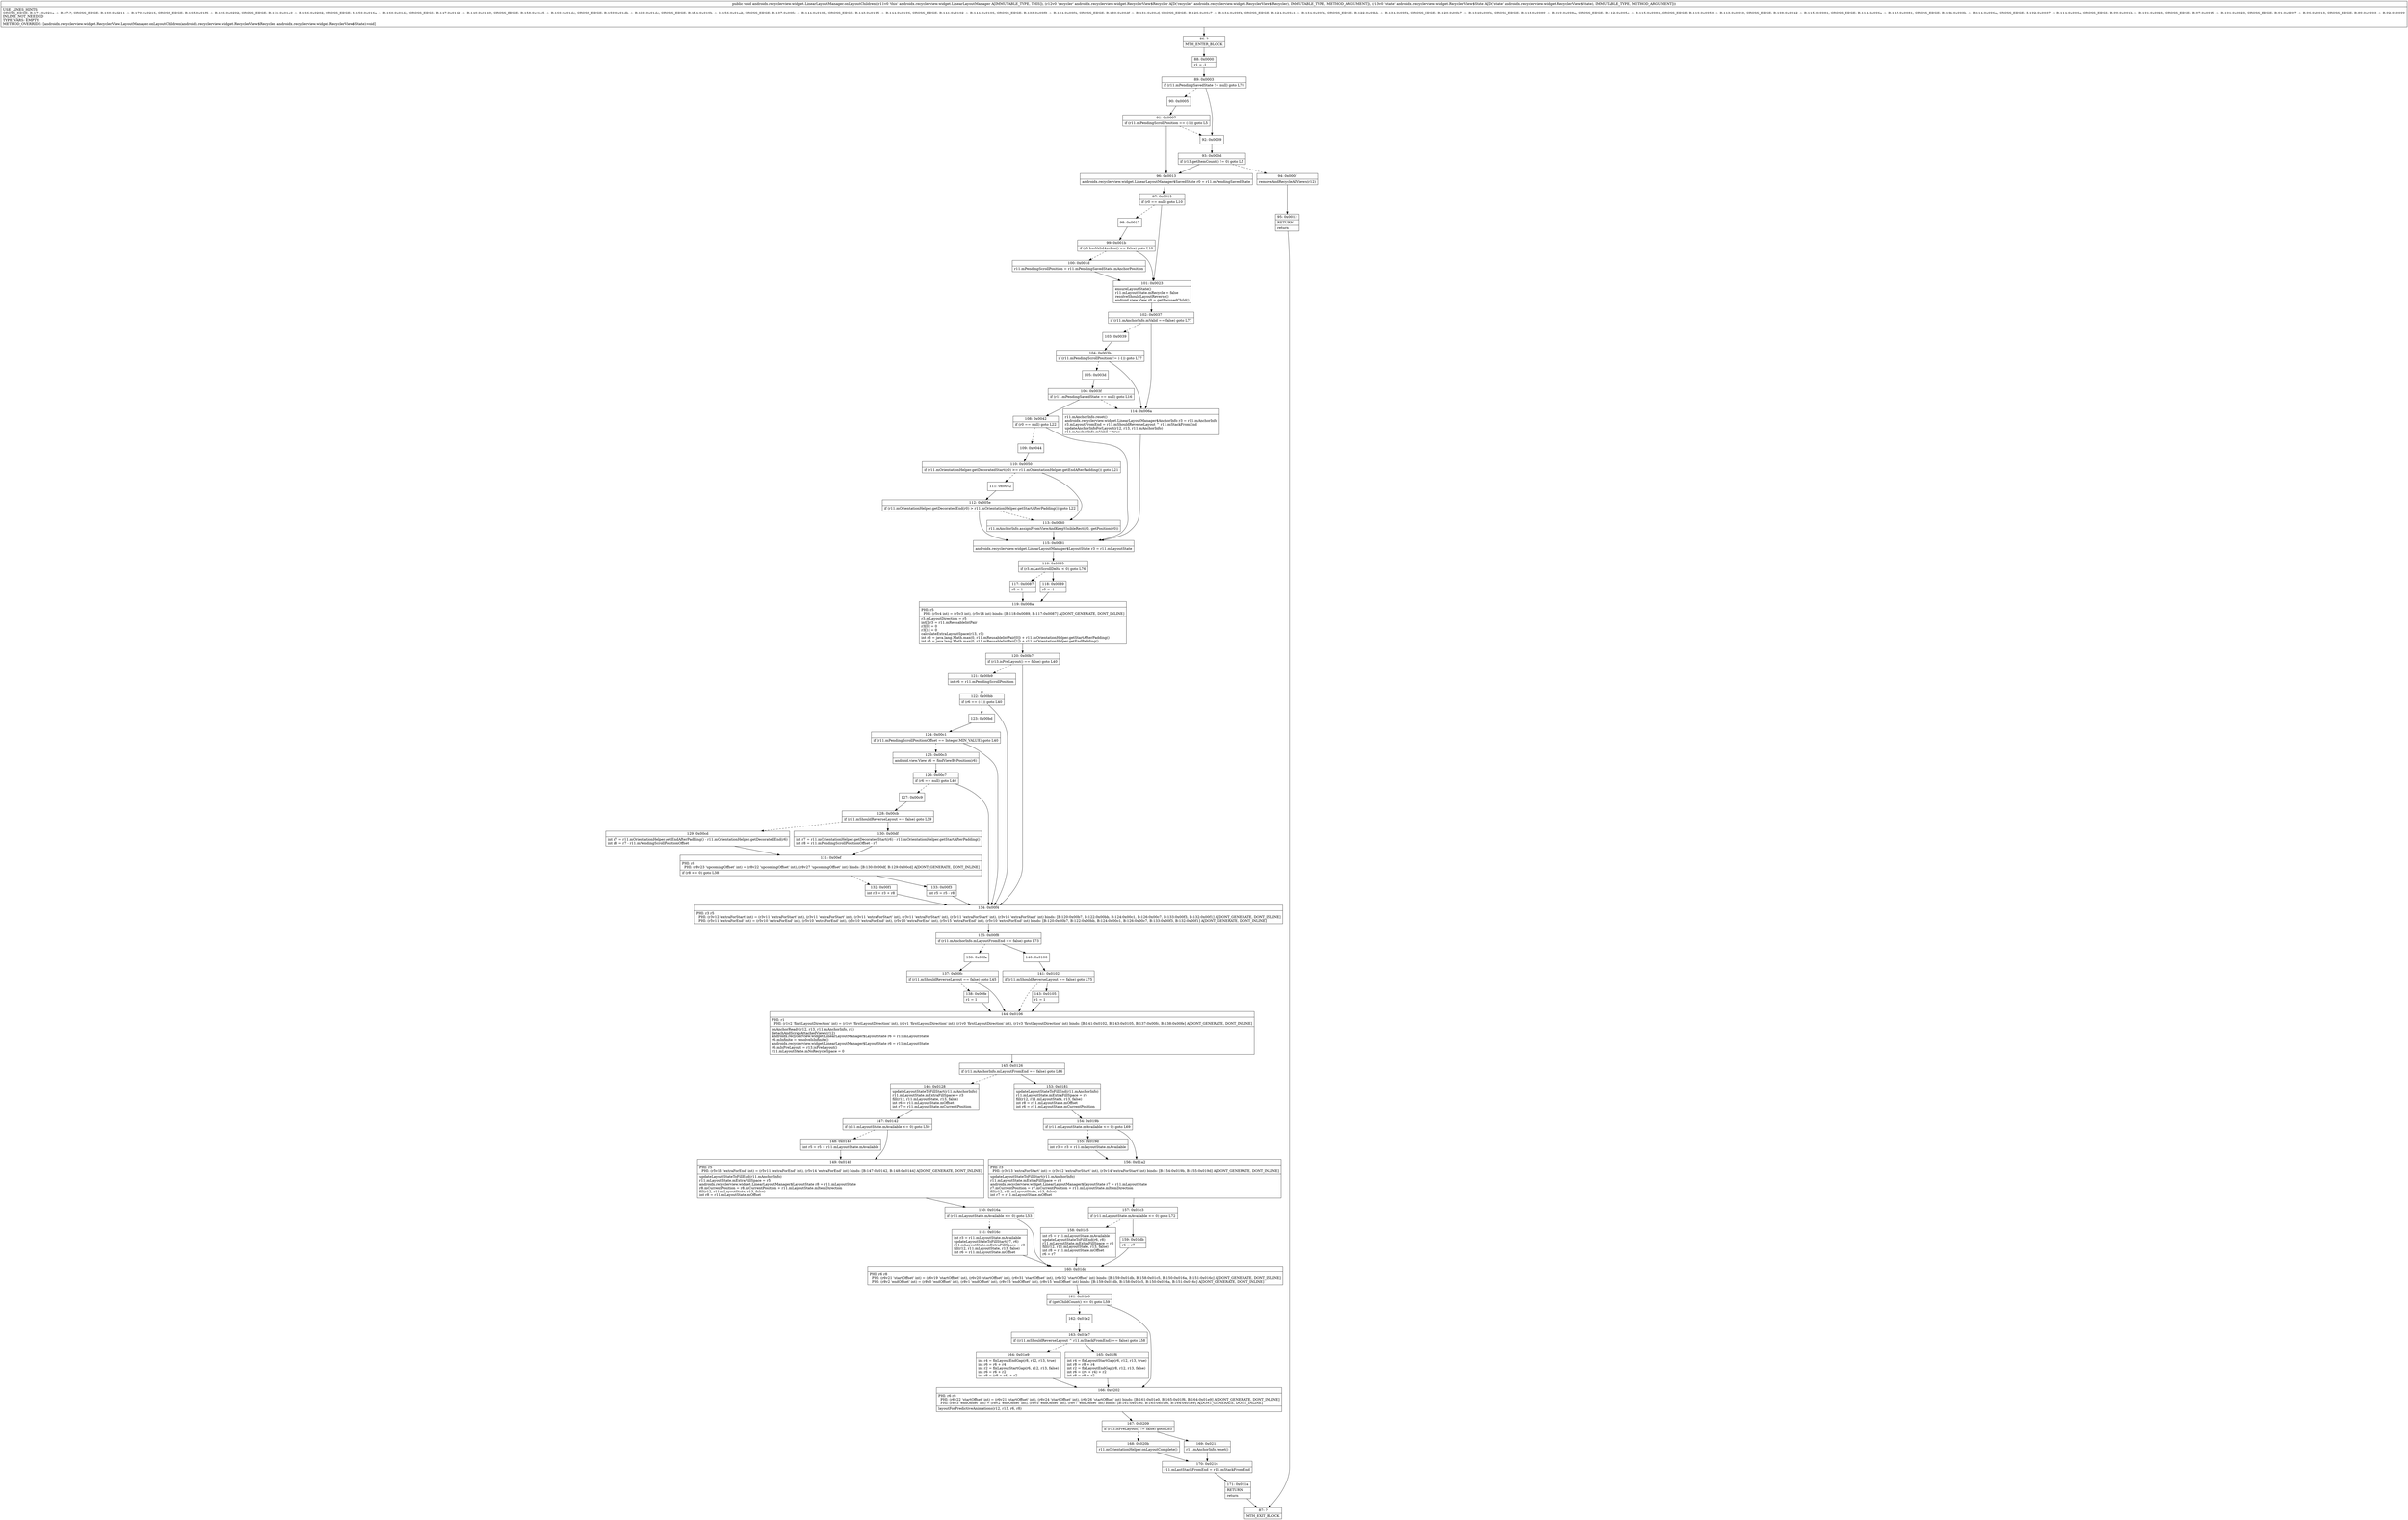 digraph "CFG forandroidx.recyclerview.widget.LinearLayoutManager.onLayoutChildren(Landroidx\/recyclerview\/widget\/RecyclerView$Recycler;Landroidx\/recyclerview\/widget\/RecyclerView$State;)V" {
Node_86 [shape=record,label="{86\:\ ?|MTH_ENTER_BLOCK\l}"];
Node_88 [shape=record,label="{88\:\ 0x0000|r1 = \-1\l}"];
Node_89 [shape=record,label="{89\:\ 0x0003|if (r11.mPendingSavedState != null) goto L78\l}"];
Node_90 [shape=record,label="{90\:\ 0x0005}"];
Node_91 [shape=record,label="{91\:\ 0x0007|if (r11.mPendingScrollPosition == (\-1)) goto L5\l}"];
Node_96 [shape=record,label="{96\:\ 0x0013|androidx.recyclerview.widget.LinearLayoutManager$SavedState r0 = r11.mPendingSavedState\l}"];
Node_97 [shape=record,label="{97\:\ 0x0015|if (r0 == null) goto L10\l}"];
Node_98 [shape=record,label="{98\:\ 0x0017}"];
Node_99 [shape=record,label="{99\:\ 0x001b|if (r0.hasValidAnchor() == false) goto L10\l}"];
Node_100 [shape=record,label="{100\:\ 0x001d|r11.mPendingScrollPosition = r11.mPendingSavedState.mAnchorPosition\l}"];
Node_101 [shape=record,label="{101\:\ 0x0023|ensureLayoutState()\lr11.mLayoutState.mRecycle = false\lresolveShouldLayoutReverse()\landroid.view.View r0 = getFocusedChild()\l}"];
Node_102 [shape=record,label="{102\:\ 0x0037|if (r11.mAnchorInfo.mValid == false) goto L77\l}"];
Node_103 [shape=record,label="{103\:\ 0x0039}"];
Node_104 [shape=record,label="{104\:\ 0x003b|if (r11.mPendingScrollPosition != (\-1)) goto L77\l}"];
Node_105 [shape=record,label="{105\:\ 0x003d}"];
Node_106 [shape=record,label="{106\:\ 0x003f|if (r11.mPendingSavedState == null) goto L16\l}"];
Node_108 [shape=record,label="{108\:\ 0x0042|if (r0 == null) goto L22\l}"];
Node_109 [shape=record,label="{109\:\ 0x0044}"];
Node_110 [shape=record,label="{110\:\ 0x0050|if (r11.mOrientationHelper.getDecoratedStart(r0) \>= r11.mOrientationHelper.getEndAfterPadding()) goto L21\l}"];
Node_111 [shape=record,label="{111\:\ 0x0052}"];
Node_112 [shape=record,label="{112\:\ 0x005e|if (r11.mOrientationHelper.getDecoratedEnd(r0) \> r11.mOrientationHelper.getStartAfterPadding()) goto L22\l}"];
Node_113 [shape=record,label="{113\:\ 0x0060|r11.mAnchorInfo.assignFromViewAndKeepVisibleRect(r0, getPosition(r0))\l}"];
Node_115 [shape=record,label="{115\:\ 0x0081|androidx.recyclerview.widget.LinearLayoutManager$LayoutState r3 = r11.mLayoutState\l}"];
Node_116 [shape=record,label="{116\:\ 0x0085|if (r3.mLastScrollDelta \< 0) goto L76\l}"];
Node_117 [shape=record,label="{117\:\ 0x0087|r5 = 1\l}"];
Node_119 [shape=record,label="{119\:\ 0x008a|PHI: r5 \l  PHI: (r5v4 int) = (r5v3 int), (r5v16 int) binds: [B:118:0x0089, B:117:0x0087] A[DONT_GENERATE, DONT_INLINE]\l|r3.mLayoutDirection = r5\lint[] r3 = r11.mReusableIntPair\lr3[0] = 0\lr3[1] = 0\lcalculateExtraLayoutSpace(r13, r3)\lint r3 = java.lang.Math.max(0, r11.mReusableIntPair[0]) + r11.mOrientationHelper.getStartAfterPadding()\lint r5 = java.lang.Math.max(0, r11.mReusableIntPair[1]) + r11.mOrientationHelper.getEndPadding()\l}"];
Node_120 [shape=record,label="{120\:\ 0x00b7|if (r13.isPreLayout() == false) goto L40\l}"];
Node_121 [shape=record,label="{121\:\ 0x00b9|int r6 = r11.mPendingScrollPosition\l}"];
Node_122 [shape=record,label="{122\:\ 0x00bb|if (r6 == (\-1)) goto L40\l}"];
Node_123 [shape=record,label="{123\:\ 0x00bd}"];
Node_124 [shape=record,label="{124\:\ 0x00c1|if (r11.mPendingScrollPositionOffset == Integer.MIN_VALUE) goto L40\l}"];
Node_125 [shape=record,label="{125\:\ 0x00c3|android.view.View r6 = findViewByPosition(r6)\l}"];
Node_126 [shape=record,label="{126\:\ 0x00c7|if (r6 == null) goto L40\l}"];
Node_127 [shape=record,label="{127\:\ 0x00c9}"];
Node_128 [shape=record,label="{128\:\ 0x00cb|if (r11.mShouldReverseLayout == false) goto L39\l}"];
Node_129 [shape=record,label="{129\:\ 0x00cd|int r7 = r11.mOrientationHelper.getEndAfterPadding() \- r11.mOrientationHelper.getDecoratedEnd(r6)\lint r8 = r7 \- r11.mPendingScrollPositionOffset\l}"];
Node_131 [shape=record,label="{131\:\ 0x00ef|PHI: r8 \l  PHI: (r8v23 'upcomingOffset' int) = (r8v22 'upcomingOffset' int), (r8v27 'upcomingOffset' int) binds: [B:130:0x00df, B:129:0x00cd] A[DONT_GENERATE, DONT_INLINE]\l|if (r8 \<= 0) goto L38\l}"];
Node_132 [shape=record,label="{132\:\ 0x00f1|int r3 = r3 + r8\l}"];
Node_133 [shape=record,label="{133\:\ 0x00f3|int r5 = r5 \- r8\l}"];
Node_130 [shape=record,label="{130\:\ 0x00df|int r7 = r11.mOrientationHelper.getDecoratedStart(r6) \- r11.mOrientationHelper.getStartAfterPadding()\lint r8 = r11.mPendingScrollPositionOffset \- r7\l}"];
Node_134 [shape=record,label="{134\:\ 0x00f4|PHI: r3 r5 \l  PHI: (r3v12 'extraForStart' int) = (r3v11 'extraForStart' int), (r3v11 'extraForStart' int), (r3v11 'extraForStart' int), (r3v11 'extraForStart' int), (r3v11 'extraForStart' int), (r3v16 'extraForStart' int) binds: [B:120:0x00b7, B:122:0x00bb, B:124:0x00c1, B:126:0x00c7, B:133:0x00f3, B:132:0x00f1] A[DONT_GENERATE, DONT_INLINE]\l  PHI: (r5v11 'extraForEnd' int) = (r5v10 'extraForEnd' int), (r5v10 'extraForEnd' int), (r5v10 'extraForEnd' int), (r5v10 'extraForEnd' int), (r5v15 'extraForEnd' int), (r5v10 'extraForEnd' int) binds: [B:120:0x00b7, B:122:0x00bb, B:124:0x00c1, B:126:0x00c7, B:133:0x00f3, B:132:0x00f1] A[DONT_GENERATE, DONT_INLINE]\l}"];
Node_135 [shape=record,label="{135\:\ 0x00f8|if (r11.mAnchorInfo.mLayoutFromEnd == false) goto L73\l}"];
Node_136 [shape=record,label="{136\:\ 0x00fa}"];
Node_137 [shape=record,label="{137\:\ 0x00fc|if (r11.mShouldReverseLayout == false) goto L45\l}"];
Node_138 [shape=record,label="{138\:\ 0x00fe|r1 = 1\l}"];
Node_144 [shape=record,label="{144\:\ 0x0106|PHI: r1 \l  PHI: (r1v2 'firstLayoutDirection' int) = (r1v0 'firstLayoutDirection' int), (r1v1 'firstLayoutDirection' int), (r1v0 'firstLayoutDirection' int), (r1v3 'firstLayoutDirection' int) binds: [B:141:0x0102, B:143:0x0105, B:137:0x00fc, B:138:0x00fe] A[DONT_GENERATE, DONT_INLINE]\l|onAnchorReady(r12, r13, r11.mAnchorInfo, r1)\ldetachAndScrapAttachedViews(r12)\landroidx.recyclerview.widget.LinearLayoutManager$LayoutState r6 = r11.mLayoutState\lr6.mInfinite = resolveIsInfinite()\landroidx.recyclerview.widget.LinearLayoutManager$LayoutState r6 = r11.mLayoutState\lr6.mIsPreLayout = r13.isPreLayout()\lr11.mLayoutState.mNoRecycleSpace = 0\l}"];
Node_145 [shape=record,label="{145\:\ 0x0126|if (r11.mAnchorInfo.mLayoutFromEnd == false) goto L66\l}"];
Node_146 [shape=record,label="{146\:\ 0x0128|updateLayoutStateToFillStart(r11.mAnchorInfo)\lr11.mLayoutState.mExtraFillSpace = r3\lfill(r12, r11.mLayoutState, r13, false)\lint r6 = r11.mLayoutState.mOffset\lint r7 = r11.mLayoutState.mCurrentPosition\l}"];
Node_147 [shape=record,label="{147\:\ 0x0142|if (r11.mLayoutState.mAvailable \<= 0) goto L50\l}"];
Node_148 [shape=record,label="{148\:\ 0x0144|int r5 = r5 + r11.mLayoutState.mAvailable\l}"];
Node_149 [shape=record,label="{149\:\ 0x0149|PHI: r5 \l  PHI: (r5v13 'extraForEnd' int) = (r5v11 'extraForEnd' int), (r5v14 'extraForEnd' int) binds: [B:147:0x0142, B:148:0x0144] A[DONT_GENERATE, DONT_INLINE]\l|updateLayoutStateToFillEnd(r11.mAnchorInfo)\lr11.mLayoutState.mExtraFillSpace = r5\landroidx.recyclerview.widget.LinearLayoutManager$LayoutState r8 = r11.mLayoutState\lr8.mCurrentPosition = r8.mCurrentPosition + r11.mLayoutState.mItemDirection\lfill(r12, r11.mLayoutState, r13, false)\lint r8 = r11.mLayoutState.mOffset\l}"];
Node_150 [shape=record,label="{150\:\ 0x016a|if (r11.mLayoutState.mAvailable \<= 0) goto L53\l}"];
Node_151 [shape=record,label="{151\:\ 0x016c|int r3 = r11.mLayoutState.mAvailable\lupdateLayoutStateToFillStart(r7, r6)\lr11.mLayoutState.mExtraFillSpace = r3\lfill(r12, r11.mLayoutState, r13, false)\lint r6 = r11.mLayoutState.mOffset\l}"];
Node_160 [shape=record,label="{160\:\ 0x01dc|PHI: r6 r8 \l  PHI: (r6v21 'startOffset' int) = (r6v19 'startOffset' int), (r6v20 'startOffset' int), (r6v31 'startOffset' int), (r6v32 'startOffset' int) binds: [B:159:0x01db, B:158:0x01c5, B:150:0x016a, B:151:0x016c] A[DONT_GENERATE, DONT_INLINE]\l  PHI: (r8v2 'endOffset' int) = (r8v0 'endOffset' int), (r8v1 'endOffset' int), (r8v15 'endOffset' int), (r8v15 'endOffset' int) binds: [B:159:0x01db, B:158:0x01c5, B:150:0x016a, B:151:0x016c] A[DONT_GENERATE, DONT_INLINE]\l}"];
Node_161 [shape=record,label="{161\:\ 0x01e0|if (getChildCount() \<= 0) goto L59\l}"];
Node_162 [shape=record,label="{162\:\ 0x01e2}"];
Node_163 [shape=record,label="{163\:\ 0x01e7|if ((r11.mShouldReverseLayout ^ r11.mStackFromEnd) == false) goto L58\l}"];
Node_164 [shape=record,label="{164\:\ 0x01e9|int r4 = fixLayoutEndGap(r8, r12, r13, true)\lint r6 = r6 + r4\lint r2 = fixLayoutStartGap(r6, r12, r13, false)\lint r6 = r6 + r2\lint r8 = (r8 + r4) + r2\l}"];
Node_165 [shape=record,label="{165\:\ 0x01f6|int r4 = fixLayoutStartGap(r6, r12, r13, true)\lint r8 = r8 + r4\lint r2 = fixLayoutEndGap(r8, r12, r13, false)\lint r6 = (r6 + r4) + r2\lint r8 = r8 + r2\l}"];
Node_166 [shape=record,label="{166\:\ 0x0202|PHI: r6 r8 \l  PHI: (r6v22 'startOffset' int) = (r6v21 'startOffset' int), (r6v24 'startOffset' int), (r6v26 'startOffset' int) binds: [B:161:0x01e0, B:165:0x01f6, B:164:0x01e9] A[DONT_GENERATE, DONT_INLINE]\l  PHI: (r8v3 'endOffset' int) = (r8v2 'endOffset' int), (r8v5 'endOffset' int), (r8v7 'endOffset' int) binds: [B:161:0x01e0, B:165:0x01f6, B:164:0x01e9] A[DONT_GENERATE, DONT_INLINE]\l|layoutForPredictiveAnimations(r12, r13, r6, r8)\l}"];
Node_167 [shape=record,label="{167\:\ 0x0209|if (r13.isPreLayout() != false) goto L65\l}"];
Node_168 [shape=record,label="{168\:\ 0x020b|r11.mOrientationHelper.onLayoutComplete()\l}"];
Node_170 [shape=record,label="{170\:\ 0x0216|r11.mLastStackFromEnd = r11.mStackFromEnd\l}"];
Node_171 [shape=record,label="{171\:\ 0x021a|RETURN\l|return\l}"];
Node_87 [shape=record,label="{87\:\ ?|MTH_EXIT_BLOCK\l}"];
Node_169 [shape=record,label="{169\:\ 0x0211|r11.mAnchorInfo.reset()\l}"];
Node_153 [shape=record,label="{153\:\ 0x0181|updateLayoutStateToFillEnd(r11.mAnchorInfo)\lr11.mLayoutState.mExtraFillSpace = r5\lfill(r12, r11.mLayoutState, r13, false)\lint r8 = r11.mLayoutState.mOffset\lint r6 = r11.mLayoutState.mCurrentPosition\l}"];
Node_154 [shape=record,label="{154\:\ 0x019b|if (r11.mLayoutState.mAvailable \<= 0) goto L69\l}"];
Node_155 [shape=record,label="{155\:\ 0x019d|int r3 = r3 + r11.mLayoutState.mAvailable\l}"];
Node_156 [shape=record,label="{156\:\ 0x01a2|PHI: r3 \l  PHI: (r3v13 'extraForStart' int) = (r3v12 'extraForStart' int), (r3v14 'extraForStart' int) binds: [B:154:0x019b, B:155:0x019d] A[DONT_GENERATE, DONT_INLINE]\l|updateLayoutStateToFillStart(r11.mAnchorInfo)\lr11.mLayoutState.mExtraFillSpace = r3\landroidx.recyclerview.widget.LinearLayoutManager$LayoutState r7 = r11.mLayoutState\lr7.mCurrentPosition = r7.mCurrentPosition + r11.mLayoutState.mItemDirection\lfill(r12, r11.mLayoutState, r13, false)\lint r7 = r11.mLayoutState.mOffset\l}"];
Node_157 [shape=record,label="{157\:\ 0x01c3|if (r11.mLayoutState.mAvailable \<= 0) goto L72\l}"];
Node_158 [shape=record,label="{158\:\ 0x01c5|int r5 = r11.mLayoutState.mAvailable\lupdateLayoutStateToFillEnd(r6, r8)\lr11.mLayoutState.mExtraFillSpace = r5\lfill(r12, r11.mLayoutState, r13, false)\lint r8 = r11.mLayoutState.mOffset\lr6 = r7\l}"];
Node_159 [shape=record,label="{159\:\ 0x01db|r6 = r7\l}"];
Node_140 [shape=record,label="{140\:\ 0x0100}"];
Node_141 [shape=record,label="{141\:\ 0x0102|if (r11.mShouldReverseLayout == false) goto L75\l}"];
Node_143 [shape=record,label="{143\:\ 0x0105|r1 = 1\l}"];
Node_118 [shape=record,label="{118\:\ 0x0089|r5 = \-1\l}"];
Node_114 [shape=record,label="{114\:\ 0x006a|r11.mAnchorInfo.reset()\landroidx.recyclerview.widget.LinearLayoutManager$AnchorInfo r3 = r11.mAnchorInfo\lr3.mLayoutFromEnd = r11.mShouldReverseLayout ^ r11.mStackFromEnd\lupdateAnchorInfoForLayout(r12, r13, r11.mAnchorInfo)\lr11.mAnchorInfo.mValid = true\l}"];
Node_92 [shape=record,label="{92\:\ 0x0009}"];
Node_93 [shape=record,label="{93\:\ 0x000d|if (r13.getItemCount() != 0) goto L5\l}"];
Node_94 [shape=record,label="{94\:\ 0x000f|removeAndRecycleAllViews(r12)\l}"];
Node_95 [shape=record,label="{95\:\ 0x0012|RETURN\l|return\l}"];
MethodNode[shape=record,label="{public void androidx.recyclerview.widget.LinearLayoutManager.onLayoutChildren((r11v0 'this' androidx.recyclerview.widget.LinearLayoutManager A[IMMUTABLE_TYPE, THIS]), (r12v0 'recycler' androidx.recyclerview.widget.RecyclerView$Recycler A[D('recycler' androidx.recyclerview.widget.RecyclerView$Recycler), IMMUTABLE_TYPE, METHOD_ARGUMENT]), (r13v0 'state' androidx.recyclerview.widget.RecyclerView$State A[D('state' androidx.recyclerview.widget.RecyclerView$State), IMMUTABLE_TYPE, METHOD_ARGUMENT]))  | USE_LINES_HINTS\lCROSS_EDGE: B:171:0x021a \-\> B:87:?, CROSS_EDGE: B:169:0x0211 \-\> B:170:0x0216, CROSS_EDGE: B:165:0x01f6 \-\> B:166:0x0202, CROSS_EDGE: B:161:0x01e0 \-\> B:166:0x0202, CROSS_EDGE: B:150:0x016a \-\> B:160:0x01dc, CROSS_EDGE: B:147:0x0142 \-\> B:149:0x0149, CROSS_EDGE: B:158:0x01c5 \-\> B:160:0x01dc, CROSS_EDGE: B:159:0x01db \-\> B:160:0x01dc, CROSS_EDGE: B:154:0x019b \-\> B:156:0x01a2, CROSS_EDGE: B:137:0x00fc \-\> B:144:0x0106, CROSS_EDGE: B:143:0x0105 \-\> B:144:0x0106, CROSS_EDGE: B:141:0x0102 \-\> B:144:0x0106, CROSS_EDGE: B:133:0x00f3 \-\> B:134:0x00f4, CROSS_EDGE: B:130:0x00df \-\> B:131:0x00ef, CROSS_EDGE: B:126:0x00c7 \-\> B:134:0x00f4, CROSS_EDGE: B:124:0x00c1 \-\> B:134:0x00f4, CROSS_EDGE: B:122:0x00bb \-\> B:134:0x00f4, CROSS_EDGE: B:120:0x00b7 \-\> B:134:0x00f4, CROSS_EDGE: B:118:0x0089 \-\> B:119:0x008a, CROSS_EDGE: B:112:0x005e \-\> B:115:0x0081, CROSS_EDGE: B:110:0x0050 \-\> B:113:0x0060, CROSS_EDGE: B:108:0x0042 \-\> B:115:0x0081, CROSS_EDGE: B:114:0x006a \-\> B:115:0x0081, CROSS_EDGE: B:104:0x003b \-\> B:114:0x006a, CROSS_EDGE: B:102:0x0037 \-\> B:114:0x006a, CROSS_EDGE: B:99:0x001b \-\> B:101:0x0023, CROSS_EDGE: B:97:0x0015 \-\> B:101:0x0023, CROSS_EDGE: B:91:0x0007 \-\> B:96:0x0013, CROSS_EDGE: B:89:0x0003 \-\> B:92:0x0009\lINLINE_NOT_NEEDED\lTYPE_VARS: EMPTY\lMETHOD_OVERRIDE: [androidx.recyclerview.widget.RecyclerView.LayoutManager.onLayoutChildren(androidx.recyclerview.widget.RecyclerView$Recycler, androidx.recyclerview.widget.RecyclerView$State):void]\l}"];
MethodNode -> Node_86;Node_86 -> Node_88;
Node_88 -> Node_89;
Node_89 -> Node_90[style=dashed];
Node_89 -> Node_92;
Node_90 -> Node_91;
Node_91 -> Node_92[style=dashed];
Node_91 -> Node_96;
Node_96 -> Node_97;
Node_97 -> Node_98[style=dashed];
Node_97 -> Node_101;
Node_98 -> Node_99;
Node_99 -> Node_100[style=dashed];
Node_99 -> Node_101;
Node_100 -> Node_101;
Node_101 -> Node_102;
Node_102 -> Node_103[style=dashed];
Node_102 -> Node_114;
Node_103 -> Node_104;
Node_104 -> Node_105[style=dashed];
Node_104 -> Node_114;
Node_105 -> Node_106;
Node_106 -> Node_108;
Node_106 -> Node_114[style=dashed];
Node_108 -> Node_109[style=dashed];
Node_108 -> Node_115;
Node_109 -> Node_110;
Node_110 -> Node_111[style=dashed];
Node_110 -> Node_113;
Node_111 -> Node_112;
Node_112 -> Node_113[style=dashed];
Node_112 -> Node_115;
Node_113 -> Node_115;
Node_115 -> Node_116;
Node_116 -> Node_117[style=dashed];
Node_116 -> Node_118;
Node_117 -> Node_119;
Node_119 -> Node_120;
Node_120 -> Node_121[style=dashed];
Node_120 -> Node_134;
Node_121 -> Node_122;
Node_122 -> Node_123[style=dashed];
Node_122 -> Node_134;
Node_123 -> Node_124;
Node_124 -> Node_125[style=dashed];
Node_124 -> Node_134;
Node_125 -> Node_126;
Node_126 -> Node_127[style=dashed];
Node_126 -> Node_134;
Node_127 -> Node_128;
Node_128 -> Node_129[style=dashed];
Node_128 -> Node_130;
Node_129 -> Node_131;
Node_131 -> Node_132[style=dashed];
Node_131 -> Node_133;
Node_132 -> Node_134;
Node_133 -> Node_134;
Node_130 -> Node_131;
Node_134 -> Node_135;
Node_135 -> Node_136[style=dashed];
Node_135 -> Node_140;
Node_136 -> Node_137;
Node_137 -> Node_138[style=dashed];
Node_137 -> Node_144;
Node_138 -> Node_144;
Node_144 -> Node_145;
Node_145 -> Node_146[style=dashed];
Node_145 -> Node_153;
Node_146 -> Node_147;
Node_147 -> Node_148[style=dashed];
Node_147 -> Node_149;
Node_148 -> Node_149;
Node_149 -> Node_150;
Node_150 -> Node_151[style=dashed];
Node_150 -> Node_160;
Node_151 -> Node_160;
Node_160 -> Node_161;
Node_161 -> Node_162[style=dashed];
Node_161 -> Node_166;
Node_162 -> Node_163;
Node_163 -> Node_164[style=dashed];
Node_163 -> Node_165;
Node_164 -> Node_166;
Node_165 -> Node_166;
Node_166 -> Node_167;
Node_167 -> Node_168[style=dashed];
Node_167 -> Node_169;
Node_168 -> Node_170;
Node_170 -> Node_171;
Node_171 -> Node_87;
Node_169 -> Node_170;
Node_153 -> Node_154;
Node_154 -> Node_155[style=dashed];
Node_154 -> Node_156;
Node_155 -> Node_156;
Node_156 -> Node_157;
Node_157 -> Node_158[style=dashed];
Node_157 -> Node_159;
Node_158 -> Node_160;
Node_159 -> Node_160;
Node_140 -> Node_141;
Node_141 -> Node_143;
Node_141 -> Node_144[style=dashed];
Node_143 -> Node_144;
Node_118 -> Node_119;
Node_114 -> Node_115;
Node_92 -> Node_93;
Node_93 -> Node_94[style=dashed];
Node_93 -> Node_96;
Node_94 -> Node_95;
Node_95 -> Node_87;
}

